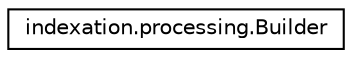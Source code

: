 digraph "Graphe hiérarchique des classes"
{
  edge [fontname="Helvetica",fontsize="10",labelfontname="Helvetica",labelfontsize="10"];
  node [fontname="Helvetica",fontsize="10",shape=record];
  rankdir="LR";
  Node0 [label="indexation.processing.Builder",height=0.2,width=0.4,color="black", fillcolor="white", style="filled",URL="$classindexation_1_1processing_1_1Builder.html"];
}
